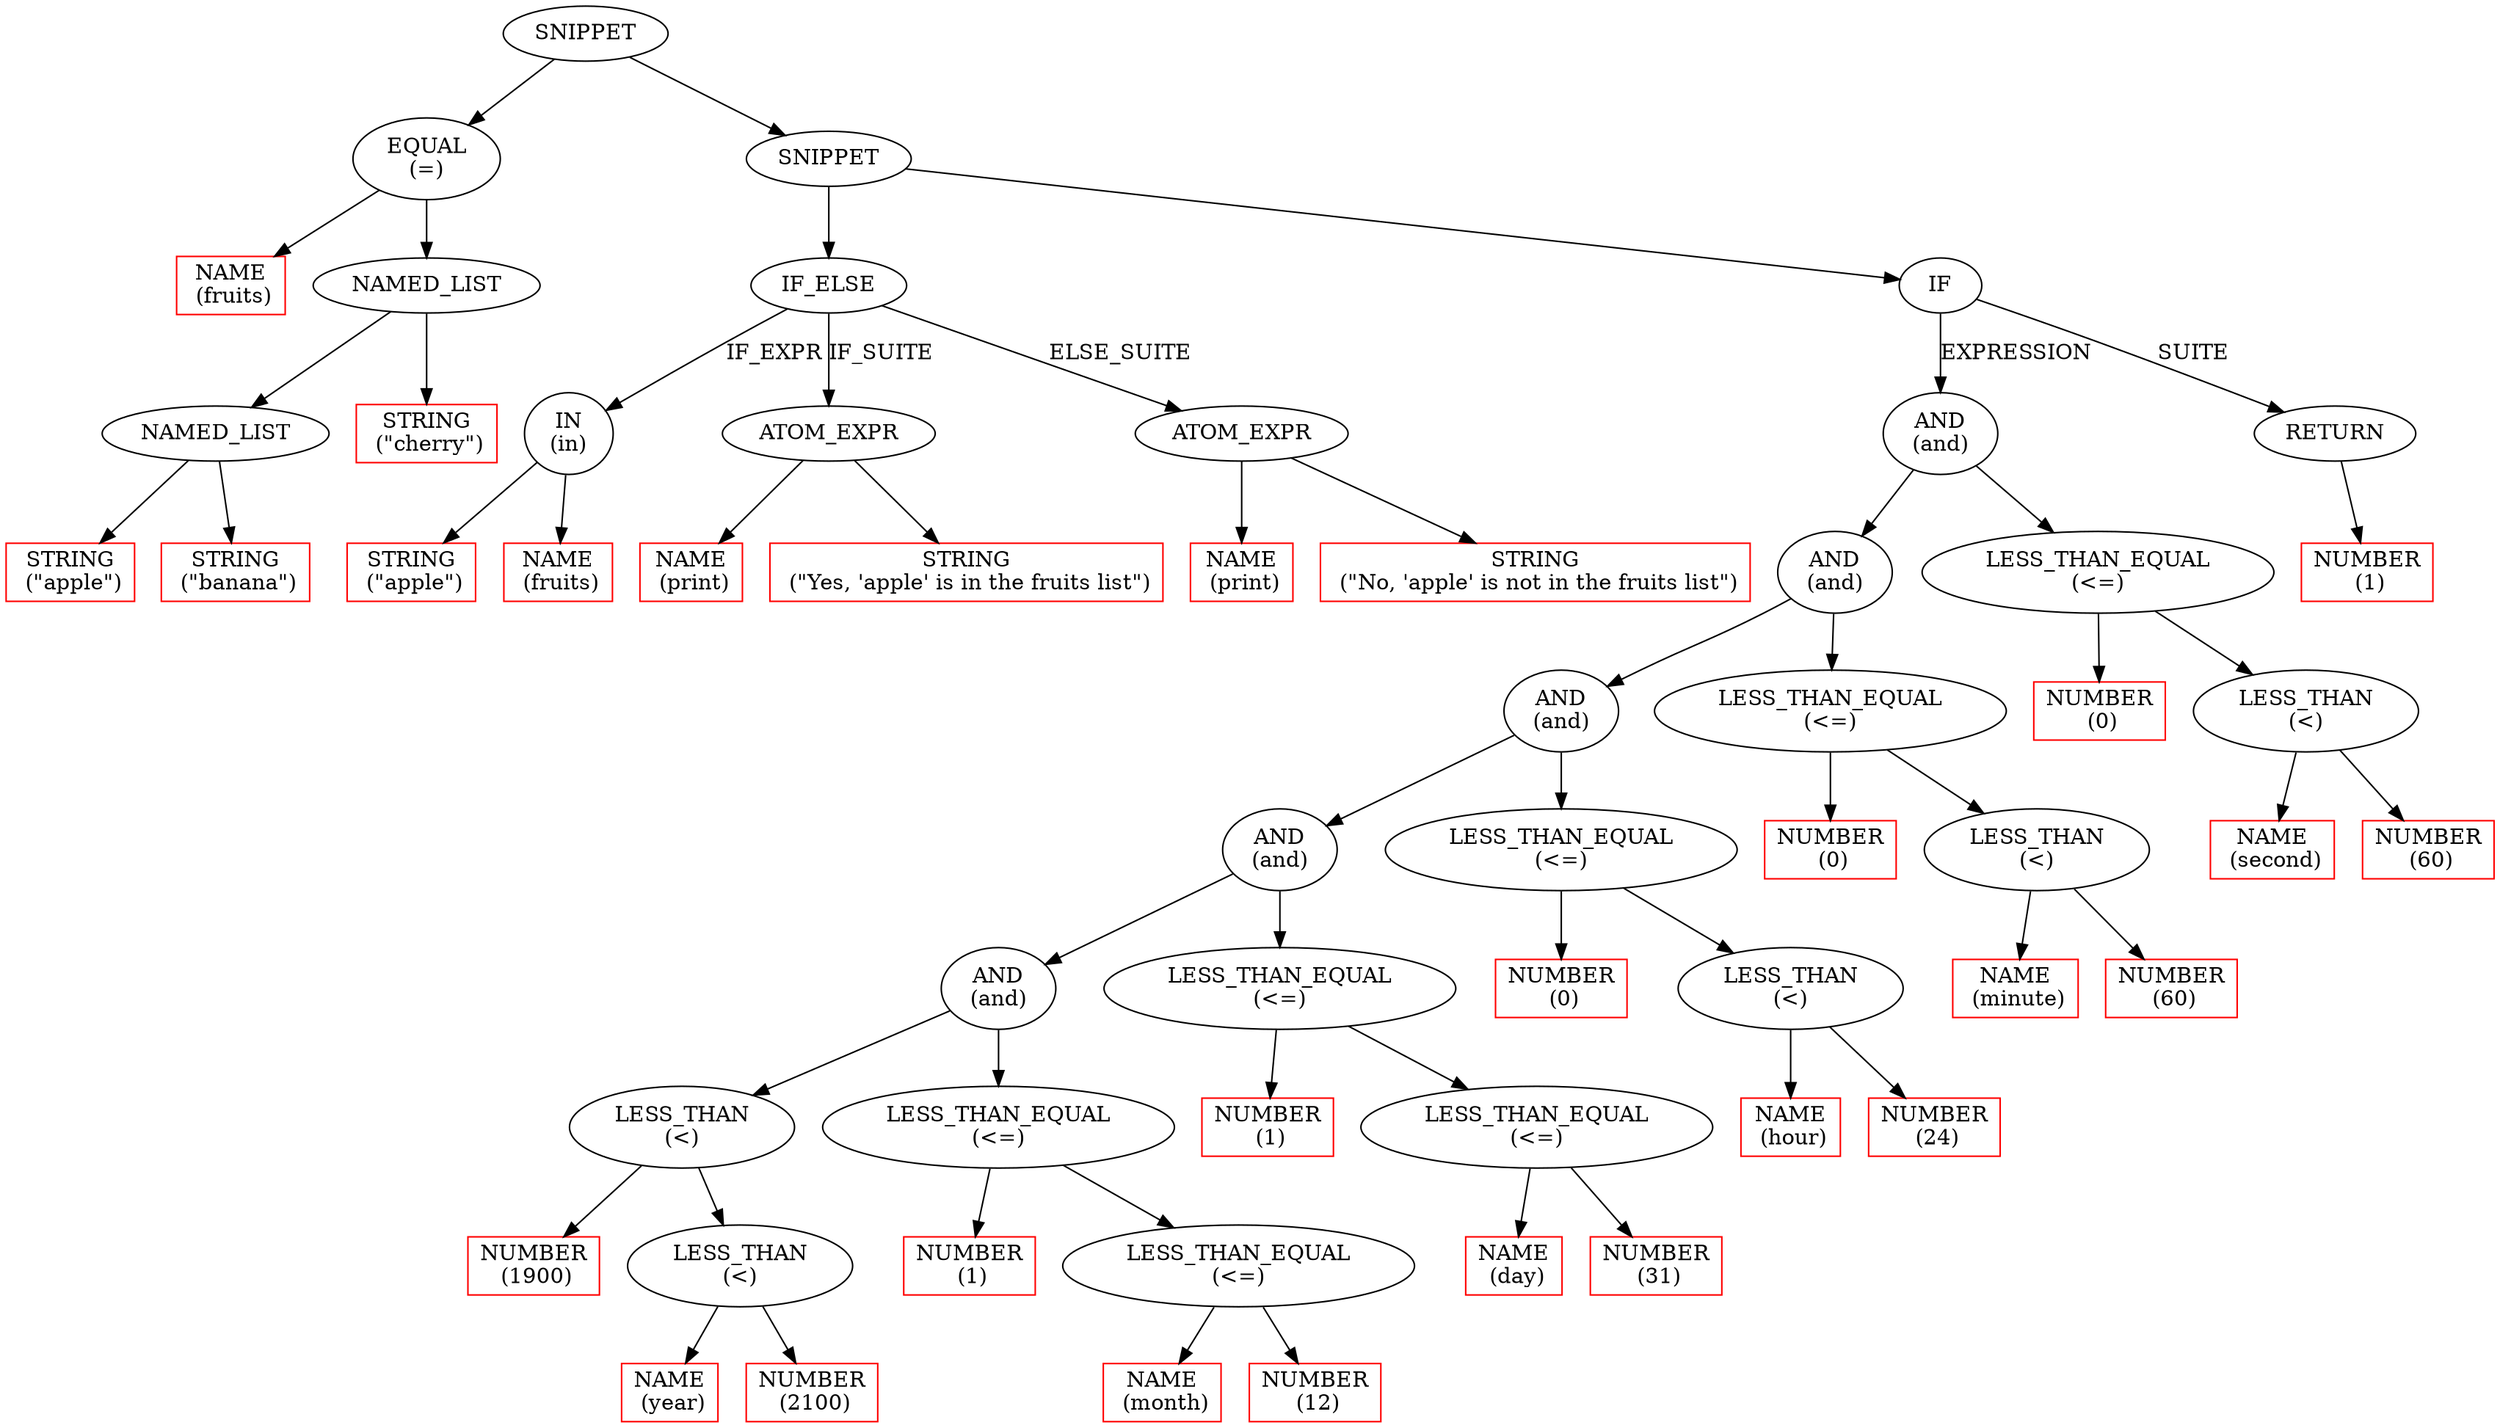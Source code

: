 digraph ASTVisual {
 ordering = out ;
10 [ label="NAME
 (fruits)", color = "red", shape="box"]
20 [ label="STRING
 (\"apple\")", color = "red", shape="box"]
30 [ label="STRING
 (\"banana\")", color = "red", shape="box"]
40 [ label="NAMED_LIST"]
50 [ label="STRING
 (\"cherry\")", color = "red", shape="box"]
60 [ label="NAMED_LIST"]
70 [ label="EQUAL
(=)"]
80 [ label="STRING
 (\"apple\")", color = "red", shape="box"]
90 [ label="IN
(in)"]
100 [ label="NAME
 (fruits)", color = "red", shape="box"]
110 [ label="NAME
 (print)", color = "red", shape="box"]
120 [ label="STRING
 (\"Yes, 'apple' is in the fruits list\")", color = "red", shape="box"]
130 [ label="ATOM_EXPR"]
140 [ label="NAME
 (print)", color = "red", shape="box"]
150 [ label="STRING
 (\"No, 'apple' is not in the fruits list\")", color = "red", shape="box"]
160 [ label="ATOM_EXPR"]
170 [ label="IF_ELSE"]
180 [ label="NUMBER
 (1900)", color = "red", shape="box"]
190 [ label="LESS_THAN
(<)"]
200 [ label="NAME
 (year)", color = "red", shape="box"]
210 [ label="LESS_THAN
(<)"]
220 [ label="NUMBER
 (2100)", color = "red", shape="box"]
230 [ label="NUMBER
 (1)", color = "red", shape="box"]
240 [ label="LESS_THAN_EQUAL
(<=)"]
250 [ label="NAME
 (month)", color = "red", shape="box"]
260 [ label="LESS_THAN_EQUAL
(<=)"]
270 [ label="NUMBER
 (12)", color = "red", shape="box"]
280 [ label="AND
(and)"]
290 [ label="NUMBER
 (1)", color = "red", shape="box"]
300 [ label="LESS_THAN_EQUAL
(<=)"]
310 [ label="NAME
 (day)", color = "red", shape="box"]
320 [ label="LESS_THAN_EQUAL
(<=)"]
330 [ label="NUMBER
 (31)", color = "red", shape="box"]
340 [ label="AND
(and)"]
350 [ label="NUMBER
 (0)", color = "red", shape="box"]
360 [ label="LESS_THAN_EQUAL
(<=)"]
370 [ label="NAME
 (hour)", color = "red", shape="box"]
380 [ label="LESS_THAN
(<)"]
390 [ label="NUMBER
 (24)", color = "red", shape="box"]
400 [ label="AND
(and)"]
410 [ label="NUMBER
 (0)", color = "red", shape="box"]
420 [ label="LESS_THAN_EQUAL
(<=)"]
430 [ label="NAME
 (minute)", color = "red", shape="box"]
440 [ label="LESS_THAN
(<)"]
450 [ label="NUMBER
 (60)", color = "red", shape="box"]
460 [ label="AND
(and)"]
470 [ label="NUMBER
 (0)", color = "red", shape="box"]
480 [ label="LESS_THAN_EQUAL
(<=)"]
490 [ label="NAME
 (second)", color = "red", shape="box"]
500 [ label="LESS_THAN
(<)"]
510 [ label="NUMBER
 (60)", color = "red", shape="box"]
520 [ label="AND
(and)"]
530 [ label="NUMBER
 (1)", color = "red", shape="box"]
540 [ label="RETURN"]
550 [ label="IF"]
560 [ label="SNIPPET"]
570 [ label="SNIPPET"]
40 -> 20[ label=""]
40 -> 30[ label=""]
60 -> 40[ label=""]
60 -> 50[ label=""]
70 -> 10[ label=""]
70 -> 60[ label=""]
90 -> 80[ label=""]
90 -> 100[ label=""]
130 -> 110[ label=""]
130 -> 120[ label=""]
160 -> 140[ label=""]
160 -> 150[ label=""]
170 -> 90[ label="IF_EXPR"]
170 -> 130[ label="IF_SUITE"]
170 -> 160[ label="ELSE_SUITE"]
210 -> 200[ label=""]
210 -> 220[ label=""]
190 -> 180[ label=""]
190 -> 210[ label=""]
260 -> 250[ label=""]
260 -> 270[ label=""]
240 -> 230[ label=""]
240 -> 260[ label=""]
280 -> 190[ label=""]
280 -> 240[ label=""]
320 -> 310[ label=""]
320 -> 330[ label=""]
300 -> 290[ label=""]
300 -> 320[ label=""]
340 -> 280[ label=""]
340 -> 300[ label=""]
380 -> 370[ label=""]
380 -> 390[ label=""]
360 -> 350[ label=""]
360 -> 380[ label=""]
400 -> 340[ label=""]
400 -> 360[ label=""]
440 -> 430[ label=""]
440 -> 450[ label=""]
420 -> 410[ label=""]
420 -> 440[ label=""]
460 -> 400[ label=""]
460 -> 420[ label=""]
500 -> 490[ label=""]
500 -> 510[ label=""]
480 -> 470[ label=""]
480 -> 500[ label=""]
520 -> 460[ label=""]
520 -> 480[ label=""]
540 -> 530[ label=""]
550 -> 520[ label="EXPRESSION"]
550 -> 540[ label="SUITE"]
560 -> 170[ label=""]
560 -> 550[ label=""]
570 -> 70[ label=""]
570 -> 560[ label=""]
  }
